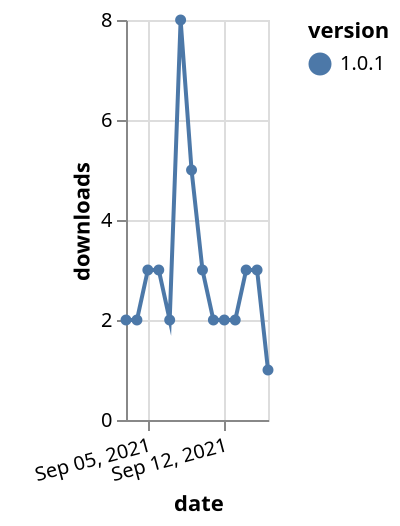 {"$schema": "https://vega.github.io/schema/vega-lite/v5.json", "description": "A simple bar chart with embedded data.", "data": {"values": [{"date": "2021-09-03", "total": 5515, "delta": 2, "version": "1.0.1"}, {"date": "2021-09-04", "total": 5517, "delta": 2, "version": "1.0.1"}, {"date": "2021-09-05", "total": 5520, "delta": 3, "version": "1.0.1"}, {"date": "2021-09-06", "total": 5523, "delta": 3, "version": "1.0.1"}, {"date": "2021-09-07", "total": 5525, "delta": 2, "version": "1.0.1"}, {"date": "2021-09-08", "total": 5533, "delta": 8, "version": "1.0.1"}, {"date": "2021-09-09", "total": 5538, "delta": 5, "version": "1.0.1"}, {"date": "2021-09-10", "total": 5541, "delta": 3, "version": "1.0.1"}, {"date": "2021-09-11", "total": 5543, "delta": 2, "version": "1.0.1"}, {"date": "2021-09-12", "total": 5545, "delta": 2, "version": "1.0.1"}, {"date": "2021-09-13", "total": 5547, "delta": 2, "version": "1.0.1"}, {"date": "2021-09-14", "total": 5550, "delta": 3, "version": "1.0.1"}, {"date": "2021-09-15", "total": 5553, "delta": 3, "version": "1.0.1"}, {"date": "2021-09-16", "total": 5554, "delta": 1, "version": "1.0.1"}]}, "width": "container", "mark": {"type": "line", "point": {"filled": true}}, "encoding": {"x": {"field": "date", "type": "temporal", "timeUnit": "yearmonthdate", "title": "date", "axis": {"labelAngle": -15}}, "y": {"field": "delta", "type": "quantitative", "title": "downloads"}, "color": {"field": "version", "type": "nominal"}, "tooltip": {"field": "delta"}}}